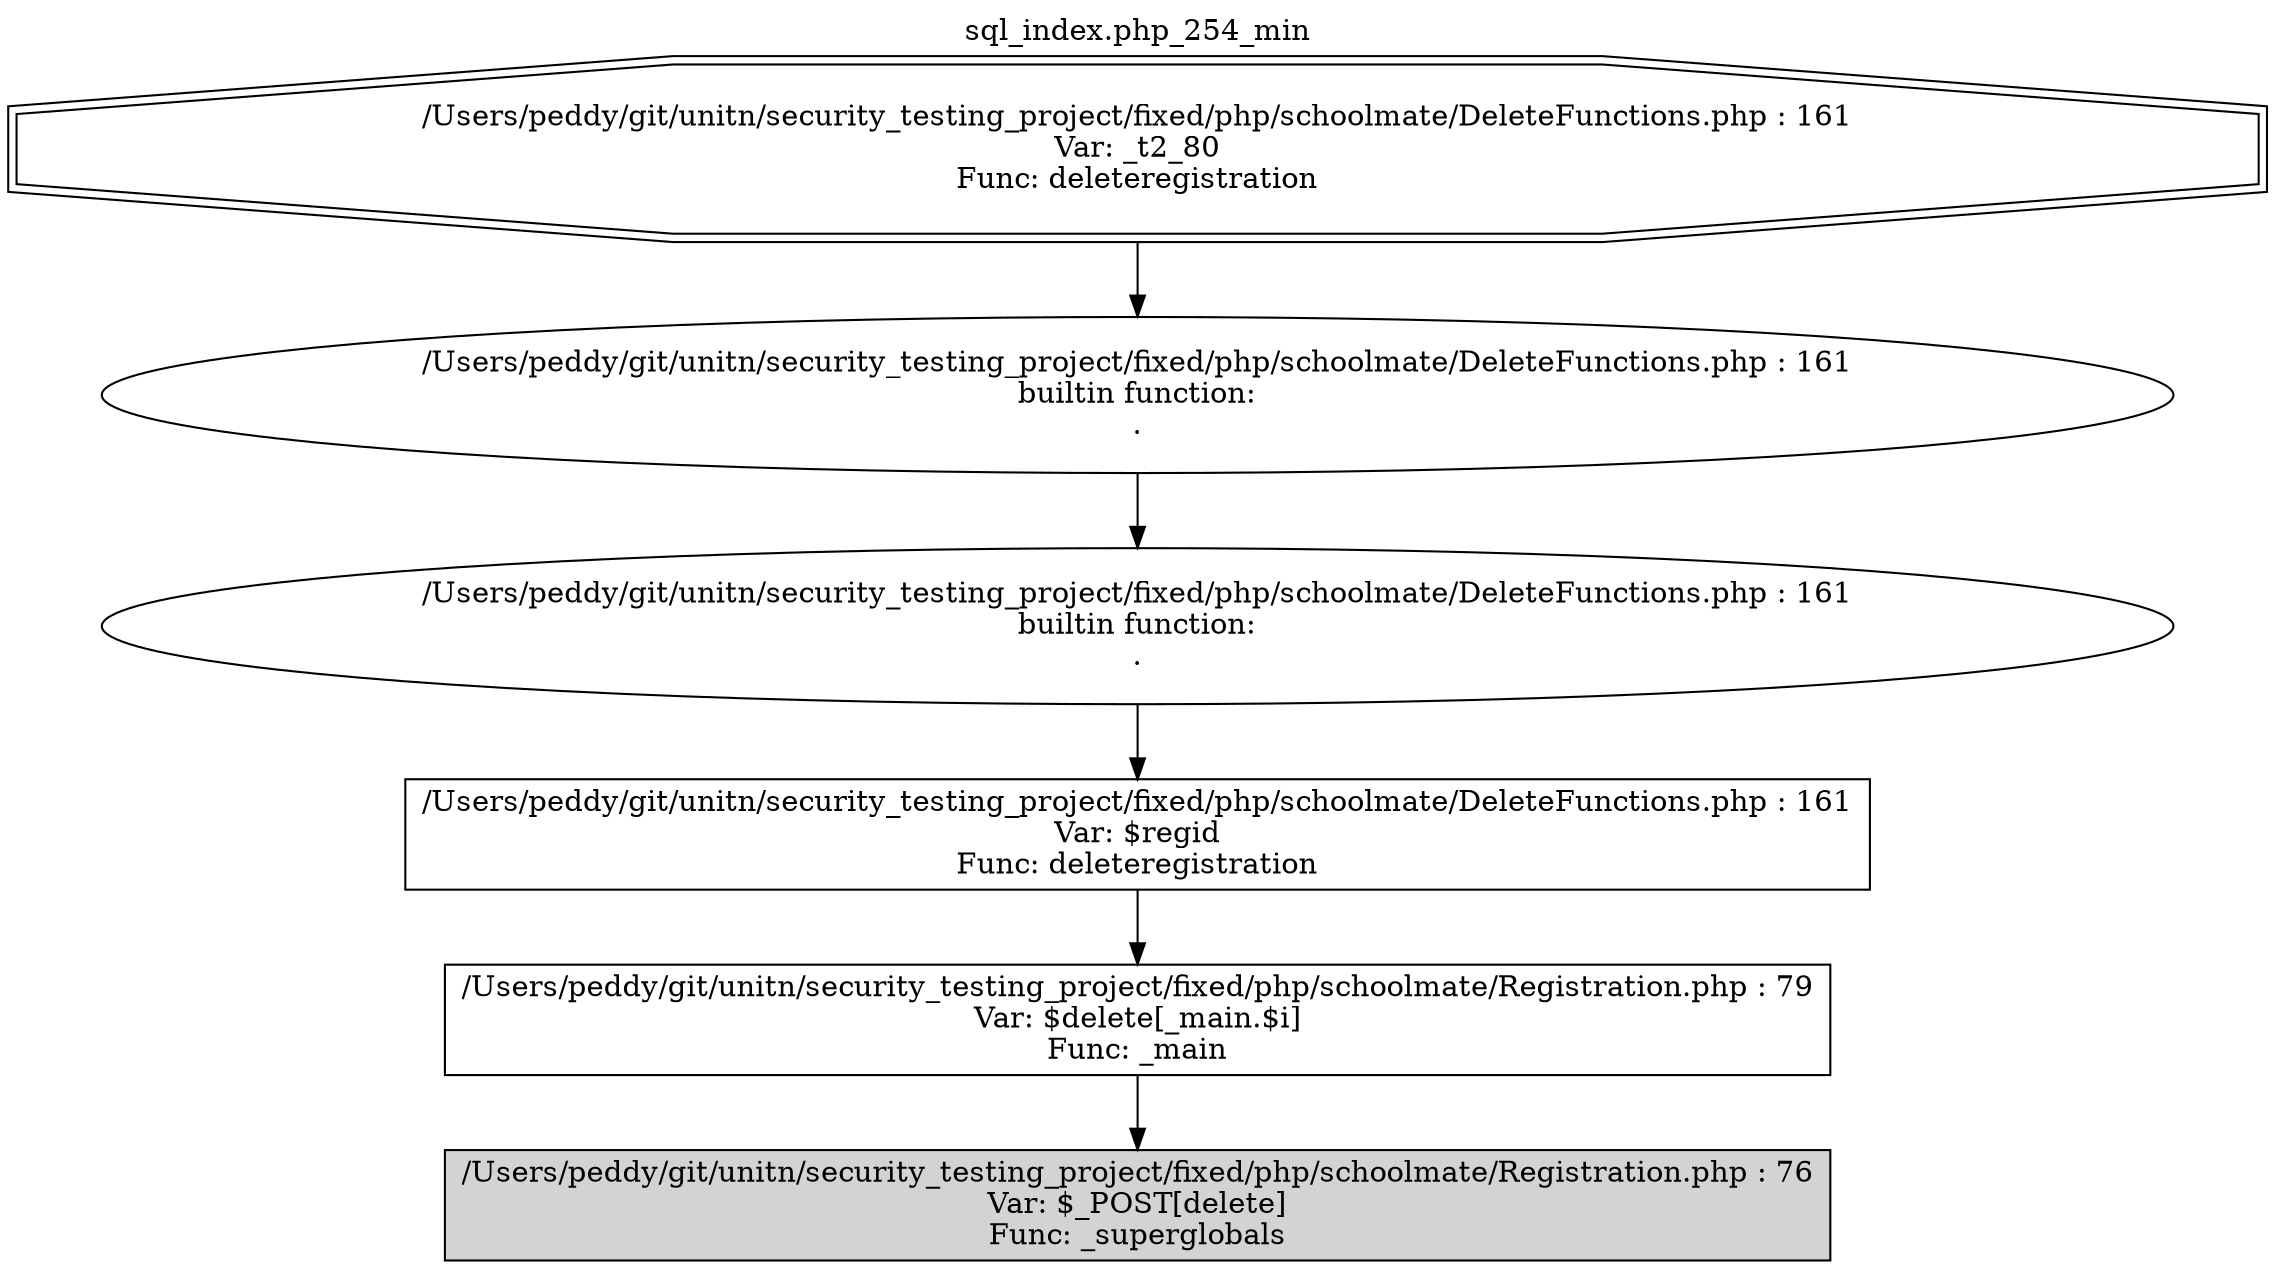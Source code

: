 digraph cfg {
  label="sql_index.php_254_min";
  labelloc=t;
  n1 [shape=doubleoctagon, label="/Users/peddy/git/unitn/security_testing_project/fixed/php/schoolmate/DeleteFunctions.php : 161\nVar: _t2_80\nFunc: deleteregistration\n"];
  n2 [shape=ellipse, label="/Users/peddy/git/unitn/security_testing_project/fixed/php/schoolmate/DeleteFunctions.php : 161\nbuiltin function:\n.\n"];
  n3 [shape=ellipse, label="/Users/peddy/git/unitn/security_testing_project/fixed/php/schoolmate/DeleteFunctions.php : 161\nbuiltin function:\n.\n"];
  n4 [shape=box, label="/Users/peddy/git/unitn/security_testing_project/fixed/php/schoolmate/DeleteFunctions.php : 161\nVar: $regid\nFunc: deleteregistration\n"];
  n5 [shape=box, label="/Users/peddy/git/unitn/security_testing_project/fixed/php/schoolmate/Registration.php : 79\nVar: $delete[_main.$i]\nFunc: _main\n"];
  n6 [shape=box, label="/Users/peddy/git/unitn/security_testing_project/fixed/php/schoolmate/Registration.php : 76\nVar: $_POST[delete]\nFunc: _superglobals\n",style=filled];
  n1 -> n2;
  n2 -> n3;
  n3 -> n4;
  n4 -> n5;
  n5 -> n6;
}
